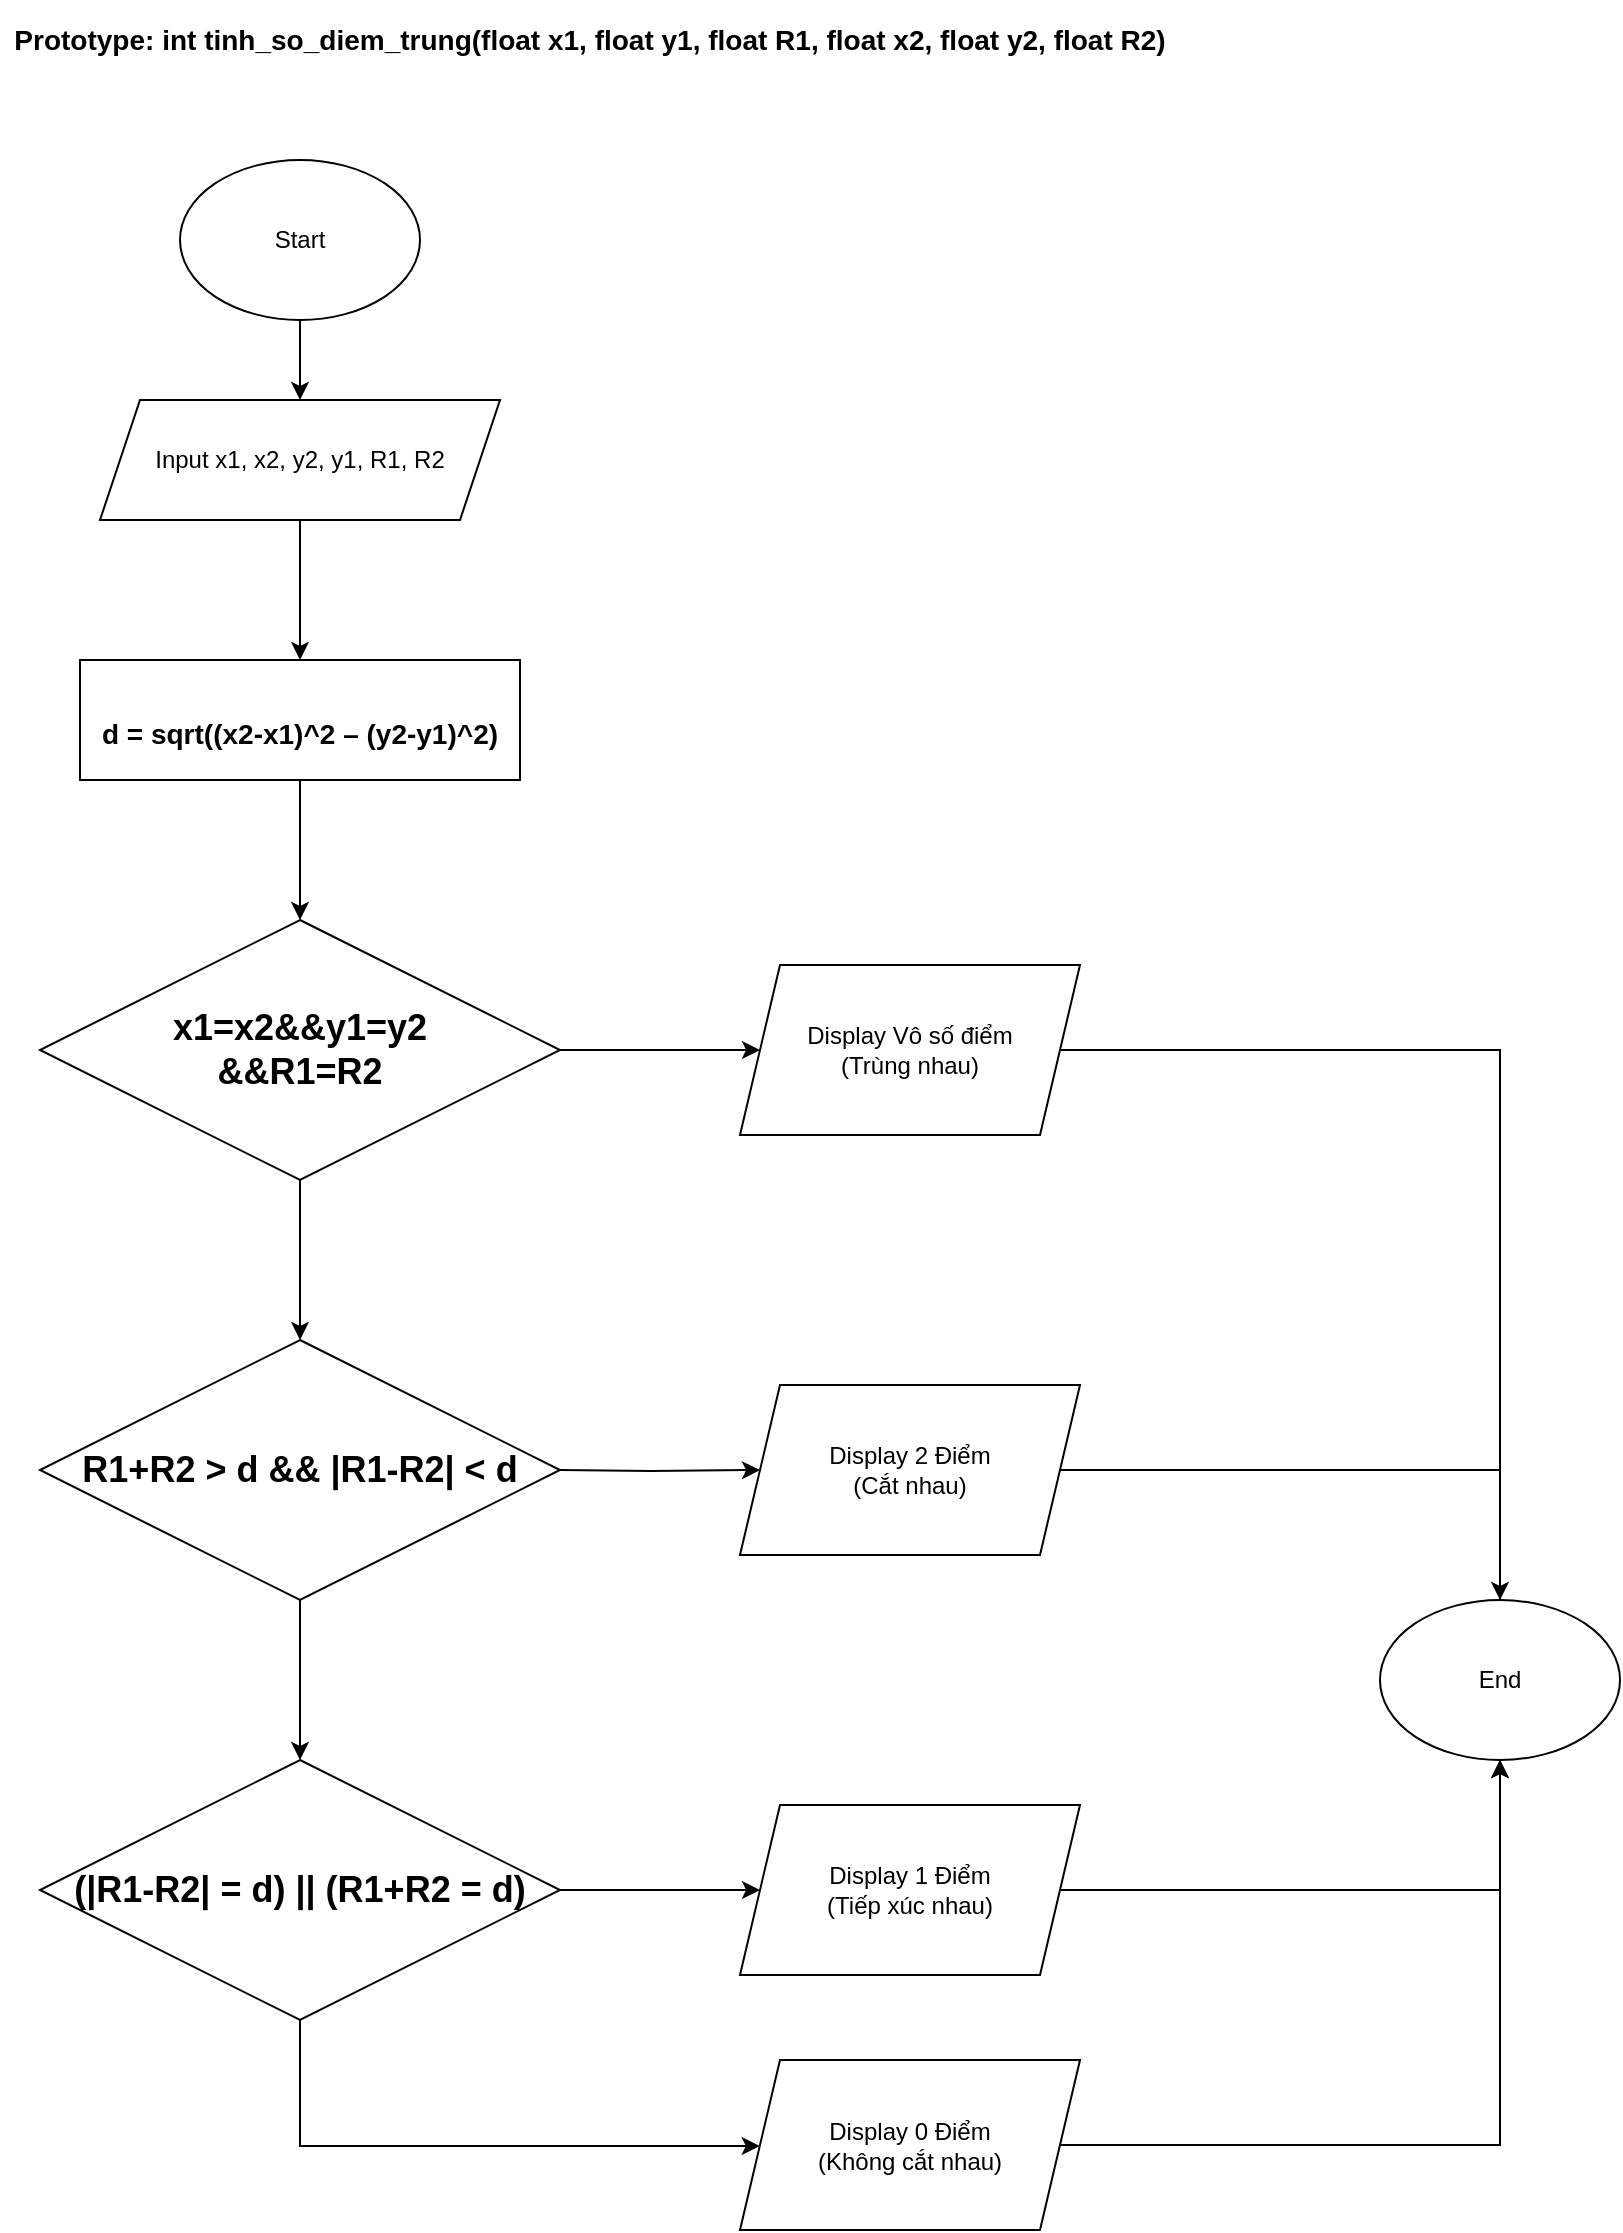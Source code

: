 <mxfile version="24.0.6" type="google">
  <diagram name="Page-1" id="_G6kpAysiKVN6b4g8SsV">
    <mxGraphModel grid="1" page="1" gridSize="10" guides="1" tooltips="1" connect="1" arrows="1" fold="1" pageScale="1" pageWidth="827" pageHeight="1169" math="0" shadow="0">
      <root>
        <mxCell id="0" />
        <mxCell id="1" parent="0" />
        <mxCell id="etpZV8NKg6VspIswwZue-1" value="&lt;b&gt;&lt;font style=&quot;font-size: 14px;&quot;&gt;&lt;span class=&quot;fontstyle0&quot;&gt;Prototype&lt;/span&gt;&lt;span class=&quot;fontstyle1&quot;&gt;: &lt;/span&gt;&lt;span class=&quot;fontstyle3&quot;&gt;int tinh_so_diem_trung(float x1, float y1, float R1, float x2, float y2, float R2)&lt;/span&gt;&lt;/font&gt;&lt;/b&gt;" style="text;html=1;align=center;verticalAlign=middle;whiteSpace=wrap;rounded=0;" vertex="1" parent="1">
          <mxGeometry width="590" height="40" as="geometry" />
        </mxCell>
        <mxCell id="etpZV8NKg6VspIswwZue-4" value="" style="edgeStyle=orthogonalEdgeStyle;rounded=0;orthogonalLoop=1;jettySize=auto;html=1;" edge="1" parent="1" source="etpZV8NKg6VspIswwZue-2" target="etpZV8NKg6VspIswwZue-3">
          <mxGeometry relative="1" as="geometry" />
        </mxCell>
        <mxCell id="etpZV8NKg6VspIswwZue-2" value="Start" style="ellipse;whiteSpace=wrap;html=1;" vertex="1" parent="1">
          <mxGeometry x="90" y="80" width="120" height="80" as="geometry" />
        </mxCell>
        <mxCell id="etpZV8NKg6VspIswwZue-6" value="" style="edgeStyle=orthogonalEdgeStyle;rounded=0;orthogonalLoop=1;jettySize=auto;html=1;exitX=0.5;exitY=1;exitDx=0;exitDy=0;" edge="1" parent="1" source="etpZV8NKg6VspIswwZue-7" target="etpZV8NKg6VspIswwZue-5">
          <mxGeometry relative="1" as="geometry">
            <mxPoint x="150" y="400" as="sourcePoint" />
          </mxGeometry>
        </mxCell>
        <mxCell id="etpZV8NKg6VspIswwZue-8" value="" style="edgeStyle=orthogonalEdgeStyle;rounded=0;orthogonalLoop=1;jettySize=auto;html=1;" edge="1" parent="1" source="etpZV8NKg6VspIswwZue-3" target="etpZV8NKg6VspIswwZue-7">
          <mxGeometry relative="1" as="geometry" />
        </mxCell>
        <mxCell id="etpZV8NKg6VspIswwZue-3" value="Input x1, x2, y2, y1, R1, R2" style="shape=parallelogram;perimeter=parallelogramPerimeter;whiteSpace=wrap;html=1;fixedSize=1;" vertex="1" parent="1">
          <mxGeometry x="50" y="200" width="200" height="60" as="geometry" />
        </mxCell>
        <mxCell id="etpZV8NKg6VspIswwZue-10" value="" style="edgeStyle=orthogonalEdgeStyle;rounded=0;orthogonalLoop=1;jettySize=auto;html=1;" edge="1" parent="1" source="etpZV8NKg6VspIswwZue-5" target="etpZV8NKg6VspIswwZue-9">
          <mxGeometry relative="1" as="geometry" />
        </mxCell>
        <mxCell id="etpZV8NKg6VspIswwZue-14" value="" style="edgeStyle=orthogonalEdgeStyle;rounded=0;orthogonalLoop=1;jettySize=auto;html=1;exitX=1;exitY=0.5;exitDx=0;exitDy=0;" edge="1" parent="1" source="etpZV8NKg6VspIswwZue-5" target="etpZV8NKg6VspIswwZue-13">
          <mxGeometry relative="1" as="geometry">
            <mxPoint x="294" y="562.5" as="sourcePoint" />
          </mxGeometry>
        </mxCell>
        <mxCell id="etpZV8NKg6VspIswwZue-5" value="&lt;font style=&quot;font-size: 18px;&quot;&gt;&lt;b&gt;&lt;span class=&quot;fontstyle0&quot;&gt;x1=x2&amp;amp;&amp;amp;y1=y2&lt;br&gt;&amp;amp;&amp;amp;R1=R2&lt;/span&gt;&lt;/b&gt;&lt;/font&gt;" style="rhombus;whiteSpace=wrap;html=1;" vertex="1" parent="1">
          <mxGeometry x="20" y="460" width="260" height="130" as="geometry" />
        </mxCell>
        <mxCell id="etpZV8NKg6VspIswwZue-7" value="&lt;br&gt;&lt;table class=&quot;NormalTable&quot;&gt;&lt;tbody&gt;&lt;tr&gt;&lt;td width=&quot;277&quot;&gt;&lt;font style=&quot;font-size: 14px;&quot;&gt;&lt;b&gt;&lt;span class=&quot;fontstyle0&quot;&gt;d =&lt;/span&gt;&lt;span class=&quot;fontstyle2&quot;&gt;&amp;nbsp;&lt;/span&gt;&lt;span class=&quot;fontstyle0&quot;&gt;sqrt((x2-x1)^&lt;/span&gt;&lt;span style=&quot;&quot; class=&quot;fontstyle0&quot;&gt;2 &lt;/span&gt;&lt;span class=&quot;fontstyle0&quot;&gt;– (y2-y1)^&lt;/span&gt;&lt;span style=&quot;&quot; class=&quot;fontstyle0&quot;&gt;2&lt;/span&gt;&lt;span class=&quot;fontstyle0&quot;&gt;)&lt;/span&gt;&lt;/b&gt;&lt;/font&gt;&lt;/td&gt;&lt;/tr&gt;&lt;/tbody&gt;&lt;/table&gt;" style="whiteSpace=wrap;html=1;" vertex="1" parent="1">
          <mxGeometry x="40" y="330" width="220" height="60" as="geometry" />
        </mxCell>
        <mxCell id="etpZV8NKg6VspIswwZue-12" value="" style="edgeStyle=orthogonalEdgeStyle;rounded=0;orthogonalLoop=1;jettySize=auto;html=1;" edge="1" parent="1" source="etpZV8NKg6VspIswwZue-9" target="etpZV8NKg6VspIswwZue-11">
          <mxGeometry relative="1" as="geometry" />
        </mxCell>
        <mxCell id="etpZV8NKg6VspIswwZue-9" value="&lt;div&gt;&lt;span style=&quot;font-size: 18px;&quot;&gt;&lt;b&gt;R1+R2 &amp;gt; d&amp;nbsp;&lt;/b&gt;&lt;/span&gt;&lt;b style=&quot;font-size: 18px; background-color: initial;&quot;&gt;&amp;amp;&amp;amp; |R1-R2| &amp;lt; d&lt;/b&gt;&lt;/div&gt;" style="rhombus;whiteSpace=wrap;html=1;" vertex="1" parent="1">
          <mxGeometry x="20" y="670" width="260" height="130" as="geometry" />
        </mxCell>
        <mxCell id="etpZV8NKg6VspIswwZue-20" value="" style="edgeStyle=orthogonalEdgeStyle;rounded=0;orthogonalLoop=1;jettySize=auto;html=1;" edge="1" parent="1" source="etpZV8NKg6VspIswwZue-11" target="etpZV8NKg6VspIswwZue-19">
          <mxGeometry relative="1" as="geometry">
            <Array as="points">
              <mxPoint x="150" y="1073" />
            </Array>
          </mxGeometry>
        </mxCell>
        <mxCell id="etpZV8NKg6VspIswwZue-21" value="" style="edgeStyle=orthogonalEdgeStyle;rounded=0;orthogonalLoop=1;jettySize=auto;html=1;" edge="1" parent="1" source="etpZV8NKg6VspIswwZue-11" target="etpZV8NKg6VspIswwZue-16">
          <mxGeometry relative="1" as="geometry" />
        </mxCell>
        <mxCell id="etpZV8NKg6VspIswwZue-11" value="&lt;div&gt;&lt;span style=&quot;font-size: 18px;&quot;&gt;&lt;b&gt;(|R1-R2| = d)&amp;nbsp;&lt;/b&gt;&lt;/span&gt;&lt;b style=&quot;font-size: 18px; background-color: initial;&quot;&gt;|| (R1+R2 = d)&lt;/b&gt;&lt;/div&gt;" style="rhombus;whiteSpace=wrap;html=1;" vertex="1" parent="1">
          <mxGeometry x="20" y="880" width="260" height="130" as="geometry" />
        </mxCell>
        <mxCell id="etpZV8NKg6VspIswwZue-23" value="" style="edgeStyle=orthogonalEdgeStyle;rounded=0;orthogonalLoop=1;jettySize=auto;html=1;entryX=0;entryY=0.5;entryDx=0;entryDy=0;" edge="1" parent="1" source="etpZV8NKg6VspIswwZue-13" target="etpZV8NKg6VspIswwZue-24">
          <mxGeometry relative="1" as="geometry">
            <mxPoint x="645" y="525" as="targetPoint" />
            <Array as="points">
              <mxPoint x="750" y="525" />
              <mxPoint x="750" y="840" />
            </Array>
          </mxGeometry>
        </mxCell>
        <mxCell id="etpZV8NKg6VspIswwZue-13" value="Display Vô số điểm&lt;br&gt;(Trùng nhau)" style="shape=parallelogram;perimeter=parallelogramPerimeter;whiteSpace=wrap;html=1;fixedSize=1;" vertex="1" parent="1">
          <mxGeometry x="370" y="482.5" width="170" height="85" as="geometry" />
        </mxCell>
        <mxCell id="etpZV8NKg6VspIswwZue-26" value="" style="edgeStyle=orthogonalEdgeStyle;rounded=0;orthogonalLoop=1;jettySize=auto;html=1;" edge="1" parent="1" source="etpZV8NKg6VspIswwZue-16" target="etpZV8NKg6VspIswwZue-24">
          <mxGeometry relative="1" as="geometry" />
        </mxCell>
        <mxCell id="etpZV8NKg6VspIswwZue-16" value="Display 1 Điểm&lt;br&gt;(Tiếp xúc nhau)" style="shape=parallelogram;perimeter=parallelogramPerimeter;whiteSpace=wrap;html=1;fixedSize=1;" vertex="1" parent="1">
          <mxGeometry x="370" y="902.5" width="170" height="85" as="geometry" />
        </mxCell>
        <mxCell id="etpZV8NKg6VspIswwZue-17" value="" style="edgeStyle=orthogonalEdgeStyle;rounded=0;orthogonalLoop=1;jettySize=auto;html=1;" edge="1" parent="1" target="etpZV8NKg6VspIswwZue-18">
          <mxGeometry relative="1" as="geometry">
            <mxPoint x="280" y="735" as="sourcePoint" />
          </mxGeometry>
        </mxCell>
        <mxCell id="etpZV8NKg6VspIswwZue-25" value="" style="edgeStyle=orthogonalEdgeStyle;rounded=0;orthogonalLoop=1;jettySize=auto;html=1;" edge="1" parent="1" source="etpZV8NKg6VspIswwZue-18" target="etpZV8NKg6VspIswwZue-24">
          <mxGeometry relative="1" as="geometry" />
        </mxCell>
        <mxCell id="etpZV8NKg6VspIswwZue-18" value="Display 2 Điểm&lt;br&gt;(Cắt nhau)" style="shape=parallelogram;perimeter=parallelogramPerimeter;whiteSpace=wrap;html=1;fixedSize=1;" vertex="1" parent="1">
          <mxGeometry x="370" y="692.5" width="170" height="85" as="geometry" />
        </mxCell>
        <mxCell id="etpZV8NKg6VspIswwZue-27" value="" style="edgeStyle=orthogonalEdgeStyle;rounded=0;orthogonalLoop=1;jettySize=auto;html=1;" edge="1" parent="1" source="etpZV8NKg6VspIswwZue-19" target="etpZV8NKg6VspIswwZue-24">
          <mxGeometry relative="1" as="geometry" />
        </mxCell>
        <mxCell id="etpZV8NKg6VspIswwZue-19" value="Display 0 Điểm&lt;br&gt;(Không cắt nhau)" style="shape=parallelogram;perimeter=parallelogramPerimeter;whiteSpace=wrap;html=1;fixedSize=1;" vertex="1" parent="1">
          <mxGeometry x="370" y="1030" width="170" height="85" as="geometry" />
        </mxCell>
        <mxCell id="etpZV8NKg6VspIswwZue-24" value="End" style="ellipse;whiteSpace=wrap;html=1;" vertex="1" parent="1">
          <mxGeometry x="690" y="800" width="120" height="80" as="geometry" />
        </mxCell>
      </root>
    </mxGraphModel>
  </diagram>
</mxfile>

